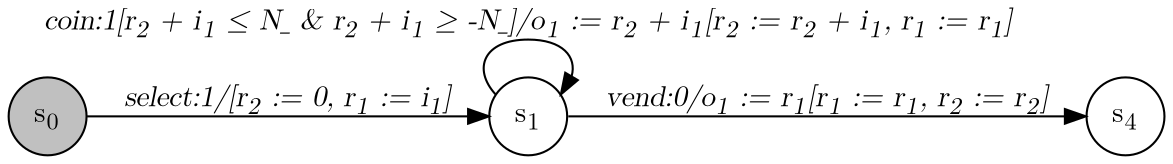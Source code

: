 digraph Inference_Answer{
    graph [rankdir="LR", fontname="Latin Modern Math"];
    node [color="black", fillcolor="white", shape="circle", style="filled", fontname="Latin Modern Math"];
    edge [fontname="Latin Modern Math"];

    s0[fillcolor="gray", label=<s<sub>0</sub>>];
    s1[label=<s<sub>1</sub>>];
    s4[label=<s<sub>4</sub>>];

    s0->s1[label=<<i>select:1/&#91;r<sub>2</sub> := 0, r<sub>1</sub> := i<sub>1</sub>&#93;</i>>];
    s1->s1[label=<<i>coin:1&#91;r<sub>2</sub> + i<sub>1</sub> &le; N_ &amp; r<sub>2</sub> + i<sub>1</sub> &ge; -N_&#93;/o<sub>1</sub> := r<sub>2</sub> + i<sub>1</sub>&#91;r<sub>2</sub> := r<sub>2</sub> + i<sub>1</sub>, r<sub>1</sub> := r<sub>1</sub>&#93;</i>>];
    s1->s4[label=<<i>vend:0/o<sub>1</sub> := r<sub>1</sub>&#91;r<sub>1</sub> := r<sub>1</sub>, r<sub>2</sub> := r<sub>2</sub>&#93;</i>>];
}
